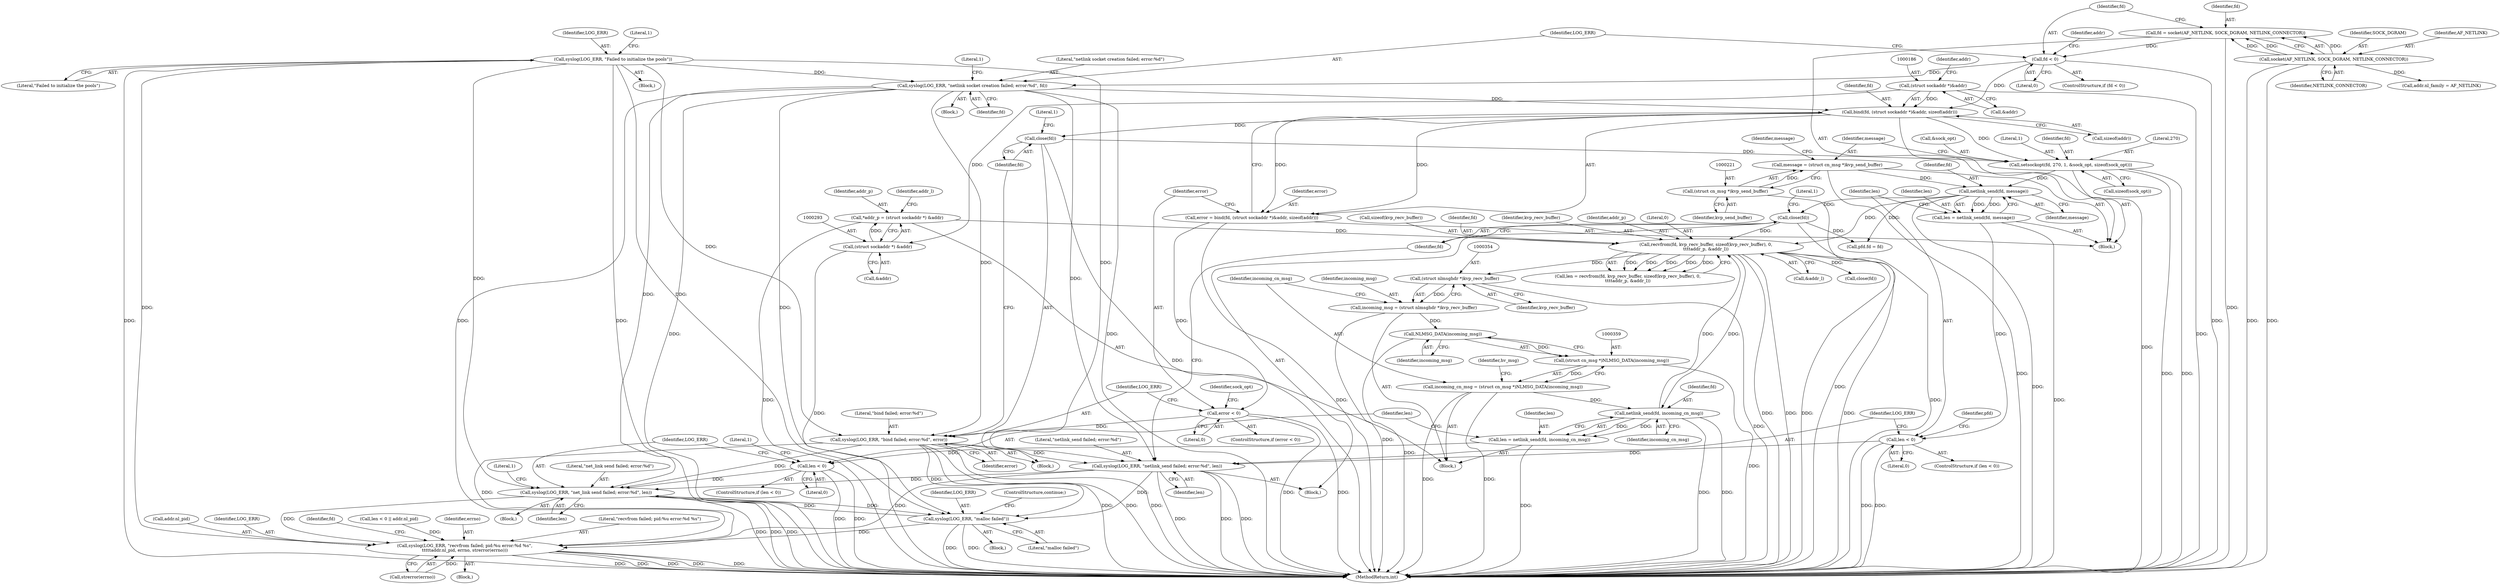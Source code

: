 digraph "0_linux_bcc2c9c3fff859e0eb019fe6fec26f9b8eba795c@API" {
"1000777" [label="(Call,syslog(LOG_ERR, \"net_link send failed; error:%d\", len))"];
"1000407" [label="(Call,syslog(LOG_ERR, \"malloc failed\"))"];
"1000154" [label="(Call,syslog(LOG_ERR, \"netlink socket creation failed; error:%d\", fd))"];
"1000137" [label="(Call,syslog(LOG_ERR, \"Failed to initialize the pools\"))"];
"1000150" [label="(Call,fd < 0)"];
"1000143" [label="(Call,fd = socket(AF_NETLINK, SOCK_DGRAM, NETLINK_CONNECTOR))"];
"1000145" [label="(Call,socket(AF_NETLINK, SOCK_DGRAM, NETLINK_CONNECTOR))"];
"1000777" [label="(Call,syslog(LOG_ERR, \"net_link send failed; error:%d\", len))"];
"1000196" [label="(Call,syslog(LOG_ERR, \"bind failed; error:%d\", error))"];
"1000192" [label="(Call,error < 0)"];
"1000181" [label="(Call,error = bind(fd, (struct sockaddr *)&addr, sizeof(addr)))"];
"1000183" [label="(Call,bind(fd, (struct sockaddr *)&addr, sizeof(addr)))"];
"1000185" [label="(Call,(struct sockaddr *)&addr)"];
"1000272" [label="(Call,syslog(LOG_ERR, \"netlink_send failed; error:%d\", len))"];
"1000268" [label="(Call,len < 0)"];
"1000262" [label="(Call,len = netlink_send(fd, message))"];
"1000264" [label="(Call,netlink_send(fd, message))"];
"1000210" [label="(Call,setsockopt(fd, 270, 1, &sock_opt, sizeof(sock_opt)))"];
"1000200" [label="(Call,close(fd))"];
"1000218" [label="(Call,message = (struct cn_msg *)kvp_send_buffer)"];
"1000220" [label="(Call,(struct cn_msg *)kvp_send_buffer)"];
"1000773" [label="(Call,len < 0)"];
"1000767" [label="(Call,len = netlink_send(fd, incoming_cn_msg))"];
"1000769" [label="(Call,netlink_send(fd, incoming_cn_msg))"];
"1000319" [label="(Call,recvfrom(fd, kvp_recv_buffer, sizeof(kvp_recv_buffer), 0,\n\t\t\t\taddr_p, &addr_l))"];
"1000276" [label="(Call,close(fd))"];
"1000290" [label="(Call,*addr_p = (struct sockaddr *) &addr)"];
"1000292" [label="(Call,(struct sockaddr *) &addr)"];
"1000356" [label="(Call,incoming_cn_msg = (struct cn_msg *)NLMSG_DATA(incoming_msg))"];
"1000358" [label="(Call,(struct cn_msg *)NLMSG_DATA(incoming_msg))"];
"1000360" [label="(Call,NLMSG_DATA(incoming_msg))"];
"1000351" [label="(Call,incoming_msg = (struct nlmsghdr *)kvp_recv_buffer)"];
"1000353" [label="(Call,(struct nlmsghdr *)kvp_recv_buffer)"];
"1000337" [label="(Call,syslog(LOG_ERR, \"recvfrom failed; pid:%u error:%d %s\",\n\t\t\t\t\taddr.nl_pid, errno, strerror(errno)))"];
"1000219" [label="(Identifier,message)"];
"1000773" [label="(Call,len < 0)"];
"1000264" [label="(Call,netlink_send(fd, message))"];
"1000211" [label="(Identifier,fd)"];
"1000336" [label="(Block,)"];
"1000339" [label="(Literal,\"recvfrom failed; pid:%u error:%d %s\")"];
"1000216" [label="(Call,sizeof(sock_opt))"];
"1000325" [label="(Identifier,addr_p)"];
"1000160" [label="(Literal,1)"];
"1000298" [label="(Identifier,addr_l)"];
"1000358" [label="(Call,(struct cn_msg *)NLMSG_DATA(incoming_msg))"];
"1000201" [label="(Identifier,fd)"];
"1000263" [label="(Identifier,len)"];
"1000324" [label="(Literal,0)"];
"1000210" [label="(Call,setsockopt(fd, 270, 1, &sock_opt, sizeof(sock_opt)))"];
"1000155" [label="(Identifier,LOG_ERR)"];
"1000270" [label="(Literal,0)"];
"1000346" [label="(Call,close(fd))"];
"1000776" [label="(Block,)"];
"1000272" [label="(Call,syslog(LOG_ERR, \"netlink_send failed; error:%d\", len))"];
"1000777" [label="(Call,syslog(LOG_ERR, \"net_link send failed; error:%d\", len))"];
"1000138" [label="(Identifier,LOG_ERR)"];
"1000361" [label="(Identifier,incoming_msg)"];
"1000343" [label="(Identifier,errno)"];
"1000338" [label="(Identifier,LOG_ERR)"];
"1000195" [label="(Block,)"];
"1000148" [label="(Identifier,NETLINK_CONNECTOR)"];
"1000154" [label="(Call,syslog(LOG_ERR, \"netlink socket creation failed; error:%d\", fd))"];
"1000290" [label="(Call,*addr_p = (struct sockaddr *) &addr)"];
"1000151" [label="(Identifier,fd)"];
"1000357" [label="(Identifier,incoming_cn_msg)"];
"1000193" [label="(Identifier,error)"];
"1000142" [label="(Literal,1)"];
"1000322" [label="(Call,sizeof(kvp_recv_buffer))"];
"1000291" [label="(Identifier,addr_p)"];
"1000269" [label="(Identifier,len)"];
"1000149" [label="(ControlStructure,if (fd < 0))"];
"1000784" [label="(MethodReturn,int)"];
"1000317" [label="(Call,len = recvfrom(fd, kvp_recv_buffer, sizeof(kvp_recv_buffer), 0,\n\t\t\t\taddr_p, &addr_l))"];
"1000294" [label="(Call,&addr)"];
"1000768" [label="(Identifier,len)"];
"1000212" [label="(Literal,270)"];
"1000283" [label="(Identifier,pfd)"];
"1000288" [label="(Block,)"];
"1000276" [label="(Call,close(fd))"];
"1000206" [label="(Identifier,sock_opt)"];
"1000226" [label="(Identifier,message)"];
"1000280" [label="(Literal,1)"];
"1000352" [label="(Identifier,incoming_msg)"];
"1000287" [label="(Literal,1)"];
"1000778" [label="(Identifier,LOG_ERR)"];
"1000136" [label="(Block,)"];
"1000184" [label="(Identifier,fd)"];
"1000109" [label="(Block,)"];
"1000275" [label="(Identifier,len)"];
"1000351" [label="(Call,incoming_msg = (struct nlmsghdr *)kvp_recv_buffer)"];
"1000197" [label="(Identifier,LOG_ERR)"];
"1000770" [label="(Identifier,fd)"];
"1000194" [label="(Literal,0)"];
"1000214" [label="(Call,&sock_opt)"];
"1000774" [label="(Identifier,len)"];
"1000353" [label="(Call,(struct nlmsghdr *)kvp_recv_buffer)"];
"1000183" [label="(Call,bind(fd, (struct sockaddr *)&addr, sizeof(addr)))"];
"1000274" [label="(Literal,\"netlink_send failed; error:%d\")"];
"1000267" [label="(ControlStructure,if (len < 0))"];
"1000271" [label="(Block,)"];
"1000320" [label="(Identifier,fd)"];
"1000266" [label="(Identifier,message)"];
"1000156" [label="(Literal,\"netlink socket creation failed; error:%d\")"];
"1000363" [label="(Identifier,hv_msg)"];
"1000273" [label="(Identifier,LOG_ERR)"];
"1000281" [label="(Call,pfd.fd = fd)"];
"1000326" [label="(Call,&addr_l)"];
"1000144" [label="(Identifier,fd)"];
"1000189" [label="(Call,sizeof(addr))"];
"1000292" [label="(Call,(struct sockaddr *) &addr)"];
"1000147" [label="(Identifier,SOCK_DGRAM)"];
"1000150" [label="(Call,fd < 0)"];
"1000222" [label="(Identifier,kvp_send_buffer)"];
"1000772" [label="(ControlStructure,if (len < 0))"];
"1000355" [label="(Identifier,kvp_recv_buffer)"];
"1000340" [label="(Call,addr.nl_pid)"];
"1000187" [label="(Call,&addr)"];
"1000191" [label="(ControlStructure,if (error < 0))"];
"1000344" [label="(Call,strerror(errno))"];
"1000190" [label="(Identifier,addr)"];
"1000152" [label="(Literal,0)"];
"1000319" [label="(Call,recvfrom(fd, kvp_recv_buffer, sizeof(kvp_recv_buffer), 0,\n\t\t\t\taddr_p, &addr_l))"];
"1000204" [label="(Literal,1)"];
"1000360" [label="(Call,NLMSG_DATA(incoming_msg))"];
"1000137" [label="(Call,syslog(LOG_ERR, \"Failed to initialize the pools\"))"];
"1000409" [label="(Literal,\"malloc failed\")"];
"1000153" [label="(Block,)"];
"1000347" [label="(Identifier,fd)"];
"1000145" [label="(Call,socket(AF_NETLINK, SOCK_DGRAM, NETLINK_CONNECTOR))"];
"1000199" [label="(Identifier,error)"];
"1000406" [label="(Block,)"];
"1000218" [label="(Call,message = (struct cn_msg *)kvp_send_buffer)"];
"1000213" [label="(Literal,1)"];
"1000139" [label="(Literal,\"Failed to initialize the pools\")"];
"1000321" [label="(Identifier,kvp_recv_buffer)"];
"1000161" [label="(Call,addr.nl_family = AF_NETLINK)"];
"1000200" [label="(Call,close(fd))"];
"1000163" [label="(Identifier,addr)"];
"1000265" [label="(Identifier,fd)"];
"1000268" [label="(Call,len < 0)"];
"1000408" [label="(Identifier,LOG_ERR)"];
"1000767" [label="(Call,len = netlink_send(fd, incoming_cn_msg))"];
"1000356" [label="(Call,incoming_cn_msg = (struct cn_msg *)NLMSG_DATA(incoming_msg))"];
"1000769" [label="(Call,netlink_send(fd, incoming_cn_msg))"];
"1000262" [label="(Call,len = netlink_send(fd, message))"];
"1000780" [label="(Identifier,len)"];
"1000157" [label="(Identifier,fd)"];
"1000143" [label="(Call,fd = socket(AF_NETLINK, SOCK_DGRAM, NETLINK_CONNECTOR))"];
"1000220" [label="(Call,(struct cn_msg *)kvp_send_buffer)"];
"1000185" [label="(Call,(struct sockaddr *)&addr)"];
"1000771" [label="(Identifier,incoming_cn_msg)"];
"1000410" [label="(ControlStructure,continue;)"];
"1000779" [label="(Literal,\"net_link send failed; error:%d\")"];
"1000407" [label="(Call,syslog(LOG_ERR, \"malloc failed\"))"];
"1000198" [label="(Literal,\"bind failed; error:%d\")"];
"1000181" [label="(Call,error = bind(fd, (struct sockaddr *)&addr, sizeof(addr)))"];
"1000775" [label="(Literal,0)"];
"1000192" [label="(Call,error < 0)"];
"1000196" [label="(Call,syslog(LOG_ERR, \"bind failed; error:%d\", error))"];
"1000783" [label="(Literal,1)"];
"1000329" [label="(Call,len < 0 || addr.nl_pid)"];
"1000182" [label="(Identifier,error)"];
"1000146" [label="(Identifier,AF_NETLINK)"];
"1000337" [label="(Call,syslog(LOG_ERR, \"recvfrom failed; pid:%u error:%d %s\",\n\t\t\t\t\taddr.nl_pid, errno, strerror(errno)))"];
"1000277" [label="(Identifier,fd)"];
"1000777" -> "1000776"  [label="AST: "];
"1000777" -> "1000780"  [label="CFG: "];
"1000778" -> "1000777"  [label="AST: "];
"1000779" -> "1000777"  [label="AST: "];
"1000780" -> "1000777"  [label="AST: "];
"1000783" -> "1000777"  [label="CFG: "];
"1000777" -> "1000784"  [label="DDG: "];
"1000777" -> "1000784"  [label="DDG: "];
"1000777" -> "1000784"  [label="DDG: "];
"1000777" -> "1000337"  [label="DDG: "];
"1000777" -> "1000407"  [label="DDG: "];
"1000407" -> "1000777"  [label="DDG: "];
"1000154" -> "1000777"  [label="DDG: "];
"1000137" -> "1000777"  [label="DDG: "];
"1000196" -> "1000777"  [label="DDG: "];
"1000272" -> "1000777"  [label="DDG: "];
"1000773" -> "1000777"  [label="DDG: "];
"1000407" -> "1000406"  [label="AST: "];
"1000407" -> "1000409"  [label="CFG: "];
"1000408" -> "1000407"  [label="AST: "];
"1000409" -> "1000407"  [label="AST: "];
"1000410" -> "1000407"  [label="CFG: "];
"1000407" -> "1000784"  [label="DDG: "];
"1000407" -> "1000784"  [label="DDG: "];
"1000407" -> "1000337"  [label="DDG: "];
"1000154" -> "1000407"  [label="DDG: "];
"1000137" -> "1000407"  [label="DDG: "];
"1000196" -> "1000407"  [label="DDG: "];
"1000272" -> "1000407"  [label="DDG: "];
"1000154" -> "1000153"  [label="AST: "];
"1000154" -> "1000157"  [label="CFG: "];
"1000155" -> "1000154"  [label="AST: "];
"1000156" -> "1000154"  [label="AST: "];
"1000157" -> "1000154"  [label="AST: "];
"1000160" -> "1000154"  [label="CFG: "];
"1000154" -> "1000784"  [label="DDG: "];
"1000154" -> "1000784"  [label="DDG: "];
"1000137" -> "1000154"  [label="DDG: "];
"1000150" -> "1000154"  [label="DDG: "];
"1000154" -> "1000183"  [label="DDG: "];
"1000154" -> "1000196"  [label="DDG: "];
"1000154" -> "1000272"  [label="DDG: "];
"1000154" -> "1000337"  [label="DDG: "];
"1000137" -> "1000136"  [label="AST: "];
"1000137" -> "1000139"  [label="CFG: "];
"1000138" -> "1000137"  [label="AST: "];
"1000139" -> "1000137"  [label="AST: "];
"1000142" -> "1000137"  [label="CFG: "];
"1000137" -> "1000784"  [label="DDG: "];
"1000137" -> "1000784"  [label="DDG: "];
"1000137" -> "1000196"  [label="DDG: "];
"1000137" -> "1000272"  [label="DDG: "];
"1000137" -> "1000337"  [label="DDG: "];
"1000150" -> "1000149"  [label="AST: "];
"1000150" -> "1000152"  [label="CFG: "];
"1000151" -> "1000150"  [label="AST: "];
"1000152" -> "1000150"  [label="AST: "];
"1000155" -> "1000150"  [label="CFG: "];
"1000163" -> "1000150"  [label="CFG: "];
"1000150" -> "1000784"  [label="DDG: "];
"1000143" -> "1000150"  [label="DDG: "];
"1000150" -> "1000183"  [label="DDG: "];
"1000143" -> "1000109"  [label="AST: "];
"1000143" -> "1000145"  [label="CFG: "];
"1000144" -> "1000143"  [label="AST: "];
"1000145" -> "1000143"  [label="AST: "];
"1000151" -> "1000143"  [label="CFG: "];
"1000143" -> "1000784"  [label="DDG: "];
"1000145" -> "1000143"  [label="DDG: "];
"1000145" -> "1000143"  [label="DDG: "];
"1000145" -> "1000143"  [label="DDG: "];
"1000145" -> "1000148"  [label="CFG: "];
"1000146" -> "1000145"  [label="AST: "];
"1000147" -> "1000145"  [label="AST: "];
"1000148" -> "1000145"  [label="AST: "];
"1000145" -> "1000784"  [label="DDG: "];
"1000145" -> "1000784"  [label="DDG: "];
"1000145" -> "1000161"  [label="DDG: "];
"1000196" -> "1000195"  [label="AST: "];
"1000196" -> "1000199"  [label="CFG: "];
"1000197" -> "1000196"  [label="AST: "];
"1000198" -> "1000196"  [label="AST: "];
"1000199" -> "1000196"  [label="AST: "];
"1000201" -> "1000196"  [label="CFG: "];
"1000196" -> "1000784"  [label="DDG: "];
"1000196" -> "1000784"  [label="DDG: "];
"1000196" -> "1000784"  [label="DDG: "];
"1000192" -> "1000196"  [label="DDG: "];
"1000196" -> "1000272"  [label="DDG: "];
"1000196" -> "1000337"  [label="DDG: "];
"1000192" -> "1000191"  [label="AST: "];
"1000192" -> "1000194"  [label="CFG: "];
"1000193" -> "1000192"  [label="AST: "];
"1000194" -> "1000192"  [label="AST: "];
"1000197" -> "1000192"  [label="CFG: "];
"1000206" -> "1000192"  [label="CFG: "];
"1000192" -> "1000784"  [label="DDG: "];
"1000192" -> "1000784"  [label="DDG: "];
"1000181" -> "1000192"  [label="DDG: "];
"1000181" -> "1000109"  [label="AST: "];
"1000181" -> "1000183"  [label="CFG: "];
"1000182" -> "1000181"  [label="AST: "];
"1000183" -> "1000181"  [label="AST: "];
"1000193" -> "1000181"  [label="CFG: "];
"1000181" -> "1000784"  [label="DDG: "];
"1000183" -> "1000181"  [label="DDG: "];
"1000183" -> "1000181"  [label="DDG: "];
"1000183" -> "1000189"  [label="CFG: "];
"1000184" -> "1000183"  [label="AST: "];
"1000185" -> "1000183"  [label="AST: "];
"1000189" -> "1000183"  [label="AST: "];
"1000183" -> "1000784"  [label="DDG: "];
"1000185" -> "1000183"  [label="DDG: "];
"1000183" -> "1000200"  [label="DDG: "];
"1000183" -> "1000210"  [label="DDG: "];
"1000185" -> "1000187"  [label="CFG: "];
"1000186" -> "1000185"  [label="AST: "];
"1000187" -> "1000185"  [label="AST: "];
"1000190" -> "1000185"  [label="CFG: "];
"1000185" -> "1000784"  [label="DDG: "];
"1000185" -> "1000292"  [label="DDG: "];
"1000272" -> "1000271"  [label="AST: "];
"1000272" -> "1000275"  [label="CFG: "];
"1000273" -> "1000272"  [label="AST: "];
"1000274" -> "1000272"  [label="AST: "];
"1000275" -> "1000272"  [label="AST: "];
"1000277" -> "1000272"  [label="CFG: "];
"1000272" -> "1000784"  [label="DDG: "];
"1000272" -> "1000784"  [label="DDG: "];
"1000272" -> "1000784"  [label="DDG: "];
"1000268" -> "1000272"  [label="DDG: "];
"1000272" -> "1000337"  [label="DDG: "];
"1000268" -> "1000267"  [label="AST: "];
"1000268" -> "1000270"  [label="CFG: "];
"1000269" -> "1000268"  [label="AST: "];
"1000270" -> "1000268"  [label="AST: "];
"1000273" -> "1000268"  [label="CFG: "];
"1000283" -> "1000268"  [label="CFG: "];
"1000268" -> "1000784"  [label="DDG: "];
"1000268" -> "1000784"  [label="DDG: "];
"1000262" -> "1000268"  [label="DDG: "];
"1000262" -> "1000109"  [label="AST: "];
"1000262" -> "1000264"  [label="CFG: "];
"1000263" -> "1000262"  [label="AST: "];
"1000264" -> "1000262"  [label="AST: "];
"1000269" -> "1000262"  [label="CFG: "];
"1000262" -> "1000784"  [label="DDG: "];
"1000264" -> "1000262"  [label="DDG: "];
"1000264" -> "1000262"  [label="DDG: "];
"1000264" -> "1000266"  [label="CFG: "];
"1000265" -> "1000264"  [label="AST: "];
"1000266" -> "1000264"  [label="AST: "];
"1000264" -> "1000784"  [label="DDG: "];
"1000210" -> "1000264"  [label="DDG: "];
"1000218" -> "1000264"  [label="DDG: "];
"1000264" -> "1000276"  [label="DDG: "];
"1000264" -> "1000281"  [label="DDG: "];
"1000264" -> "1000319"  [label="DDG: "];
"1000210" -> "1000109"  [label="AST: "];
"1000210" -> "1000216"  [label="CFG: "];
"1000211" -> "1000210"  [label="AST: "];
"1000212" -> "1000210"  [label="AST: "];
"1000213" -> "1000210"  [label="AST: "];
"1000214" -> "1000210"  [label="AST: "];
"1000216" -> "1000210"  [label="AST: "];
"1000219" -> "1000210"  [label="CFG: "];
"1000210" -> "1000784"  [label="DDG: "];
"1000210" -> "1000784"  [label="DDG: "];
"1000200" -> "1000210"  [label="DDG: "];
"1000200" -> "1000195"  [label="AST: "];
"1000200" -> "1000201"  [label="CFG: "];
"1000201" -> "1000200"  [label="AST: "];
"1000204" -> "1000200"  [label="CFG: "];
"1000200" -> "1000784"  [label="DDG: "];
"1000218" -> "1000109"  [label="AST: "];
"1000218" -> "1000220"  [label="CFG: "];
"1000219" -> "1000218"  [label="AST: "];
"1000220" -> "1000218"  [label="AST: "];
"1000226" -> "1000218"  [label="CFG: "];
"1000218" -> "1000784"  [label="DDG: "];
"1000220" -> "1000218"  [label="DDG: "];
"1000220" -> "1000222"  [label="CFG: "];
"1000221" -> "1000220"  [label="AST: "];
"1000222" -> "1000220"  [label="AST: "];
"1000220" -> "1000784"  [label="DDG: "];
"1000773" -> "1000772"  [label="AST: "];
"1000773" -> "1000775"  [label="CFG: "];
"1000774" -> "1000773"  [label="AST: "];
"1000775" -> "1000773"  [label="AST: "];
"1000287" -> "1000773"  [label="CFG: "];
"1000778" -> "1000773"  [label="CFG: "];
"1000773" -> "1000784"  [label="DDG: "];
"1000773" -> "1000784"  [label="DDG: "];
"1000767" -> "1000773"  [label="DDG: "];
"1000767" -> "1000288"  [label="AST: "];
"1000767" -> "1000769"  [label="CFG: "];
"1000768" -> "1000767"  [label="AST: "];
"1000769" -> "1000767"  [label="AST: "];
"1000774" -> "1000767"  [label="CFG: "];
"1000767" -> "1000784"  [label="DDG: "];
"1000769" -> "1000767"  [label="DDG: "];
"1000769" -> "1000767"  [label="DDG: "];
"1000769" -> "1000771"  [label="CFG: "];
"1000770" -> "1000769"  [label="AST: "];
"1000771" -> "1000769"  [label="AST: "];
"1000769" -> "1000784"  [label="DDG: "];
"1000769" -> "1000784"  [label="DDG: "];
"1000769" -> "1000319"  [label="DDG: "];
"1000319" -> "1000769"  [label="DDG: "];
"1000356" -> "1000769"  [label="DDG: "];
"1000319" -> "1000317"  [label="AST: "];
"1000319" -> "1000326"  [label="CFG: "];
"1000320" -> "1000319"  [label="AST: "];
"1000321" -> "1000319"  [label="AST: "];
"1000322" -> "1000319"  [label="AST: "];
"1000324" -> "1000319"  [label="AST: "];
"1000325" -> "1000319"  [label="AST: "];
"1000326" -> "1000319"  [label="AST: "];
"1000317" -> "1000319"  [label="CFG: "];
"1000319" -> "1000784"  [label="DDG: "];
"1000319" -> "1000784"  [label="DDG: "];
"1000319" -> "1000784"  [label="DDG: "];
"1000319" -> "1000784"  [label="DDG: "];
"1000319" -> "1000317"  [label="DDG: "];
"1000319" -> "1000317"  [label="DDG: "];
"1000319" -> "1000317"  [label="DDG: "];
"1000319" -> "1000317"  [label="DDG: "];
"1000319" -> "1000317"  [label="DDG: "];
"1000276" -> "1000319"  [label="DDG: "];
"1000290" -> "1000319"  [label="DDG: "];
"1000319" -> "1000346"  [label="DDG: "];
"1000319" -> "1000353"  [label="DDG: "];
"1000276" -> "1000271"  [label="AST: "];
"1000276" -> "1000277"  [label="CFG: "];
"1000277" -> "1000276"  [label="AST: "];
"1000280" -> "1000276"  [label="CFG: "];
"1000276" -> "1000784"  [label="DDG: "];
"1000276" -> "1000281"  [label="DDG: "];
"1000290" -> "1000288"  [label="AST: "];
"1000290" -> "1000292"  [label="CFG: "];
"1000291" -> "1000290"  [label="AST: "];
"1000292" -> "1000290"  [label="AST: "];
"1000298" -> "1000290"  [label="CFG: "];
"1000290" -> "1000784"  [label="DDG: "];
"1000292" -> "1000290"  [label="DDG: "];
"1000292" -> "1000294"  [label="CFG: "];
"1000293" -> "1000292"  [label="AST: "];
"1000294" -> "1000292"  [label="AST: "];
"1000292" -> "1000784"  [label="DDG: "];
"1000356" -> "1000288"  [label="AST: "];
"1000356" -> "1000358"  [label="CFG: "];
"1000357" -> "1000356"  [label="AST: "];
"1000358" -> "1000356"  [label="AST: "];
"1000363" -> "1000356"  [label="CFG: "];
"1000356" -> "1000784"  [label="DDG: "];
"1000356" -> "1000784"  [label="DDG: "];
"1000358" -> "1000356"  [label="DDG: "];
"1000358" -> "1000360"  [label="CFG: "];
"1000359" -> "1000358"  [label="AST: "];
"1000360" -> "1000358"  [label="AST: "];
"1000358" -> "1000784"  [label="DDG: "];
"1000360" -> "1000358"  [label="DDG: "];
"1000360" -> "1000361"  [label="CFG: "];
"1000361" -> "1000360"  [label="AST: "];
"1000360" -> "1000784"  [label="DDG: "];
"1000351" -> "1000360"  [label="DDG: "];
"1000351" -> "1000288"  [label="AST: "];
"1000351" -> "1000353"  [label="CFG: "];
"1000352" -> "1000351"  [label="AST: "];
"1000353" -> "1000351"  [label="AST: "];
"1000357" -> "1000351"  [label="CFG: "];
"1000351" -> "1000784"  [label="DDG: "];
"1000353" -> "1000351"  [label="DDG: "];
"1000353" -> "1000355"  [label="CFG: "];
"1000354" -> "1000353"  [label="AST: "];
"1000355" -> "1000353"  [label="AST: "];
"1000353" -> "1000784"  [label="DDG: "];
"1000337" -> "1000336"  [label="AST: "];
"1000337" -> "1000344"  [label="CFG: "];
"1000338" -> "1000337"  [label="AST: "];
"1000339" -> "1000337"  [label="AST: "];
"1000340" -> "1000337"  [label="AST: "];
"1000343" -> "1000337"  [label="AST: "];
"1000344" -> "1000337"  [label="AST: "];
"1000347" -> "1000337"  [label="CFG: "];
"1000337" -> "1000784"  [label="DDG: "];
"1000337" -> "1000784"  [label="DDG: "];
"1000337" -> "1000784"  [label="DDG: "];
"1000337" -> "1000784"  [label="DDG: "];
"1000337" -> "1000784"  [label="DDG: "];
"1000329" -> "1000337"  [label="DDG: "];
"1000344" -> "1000337"  [label="DDG: "];
}
